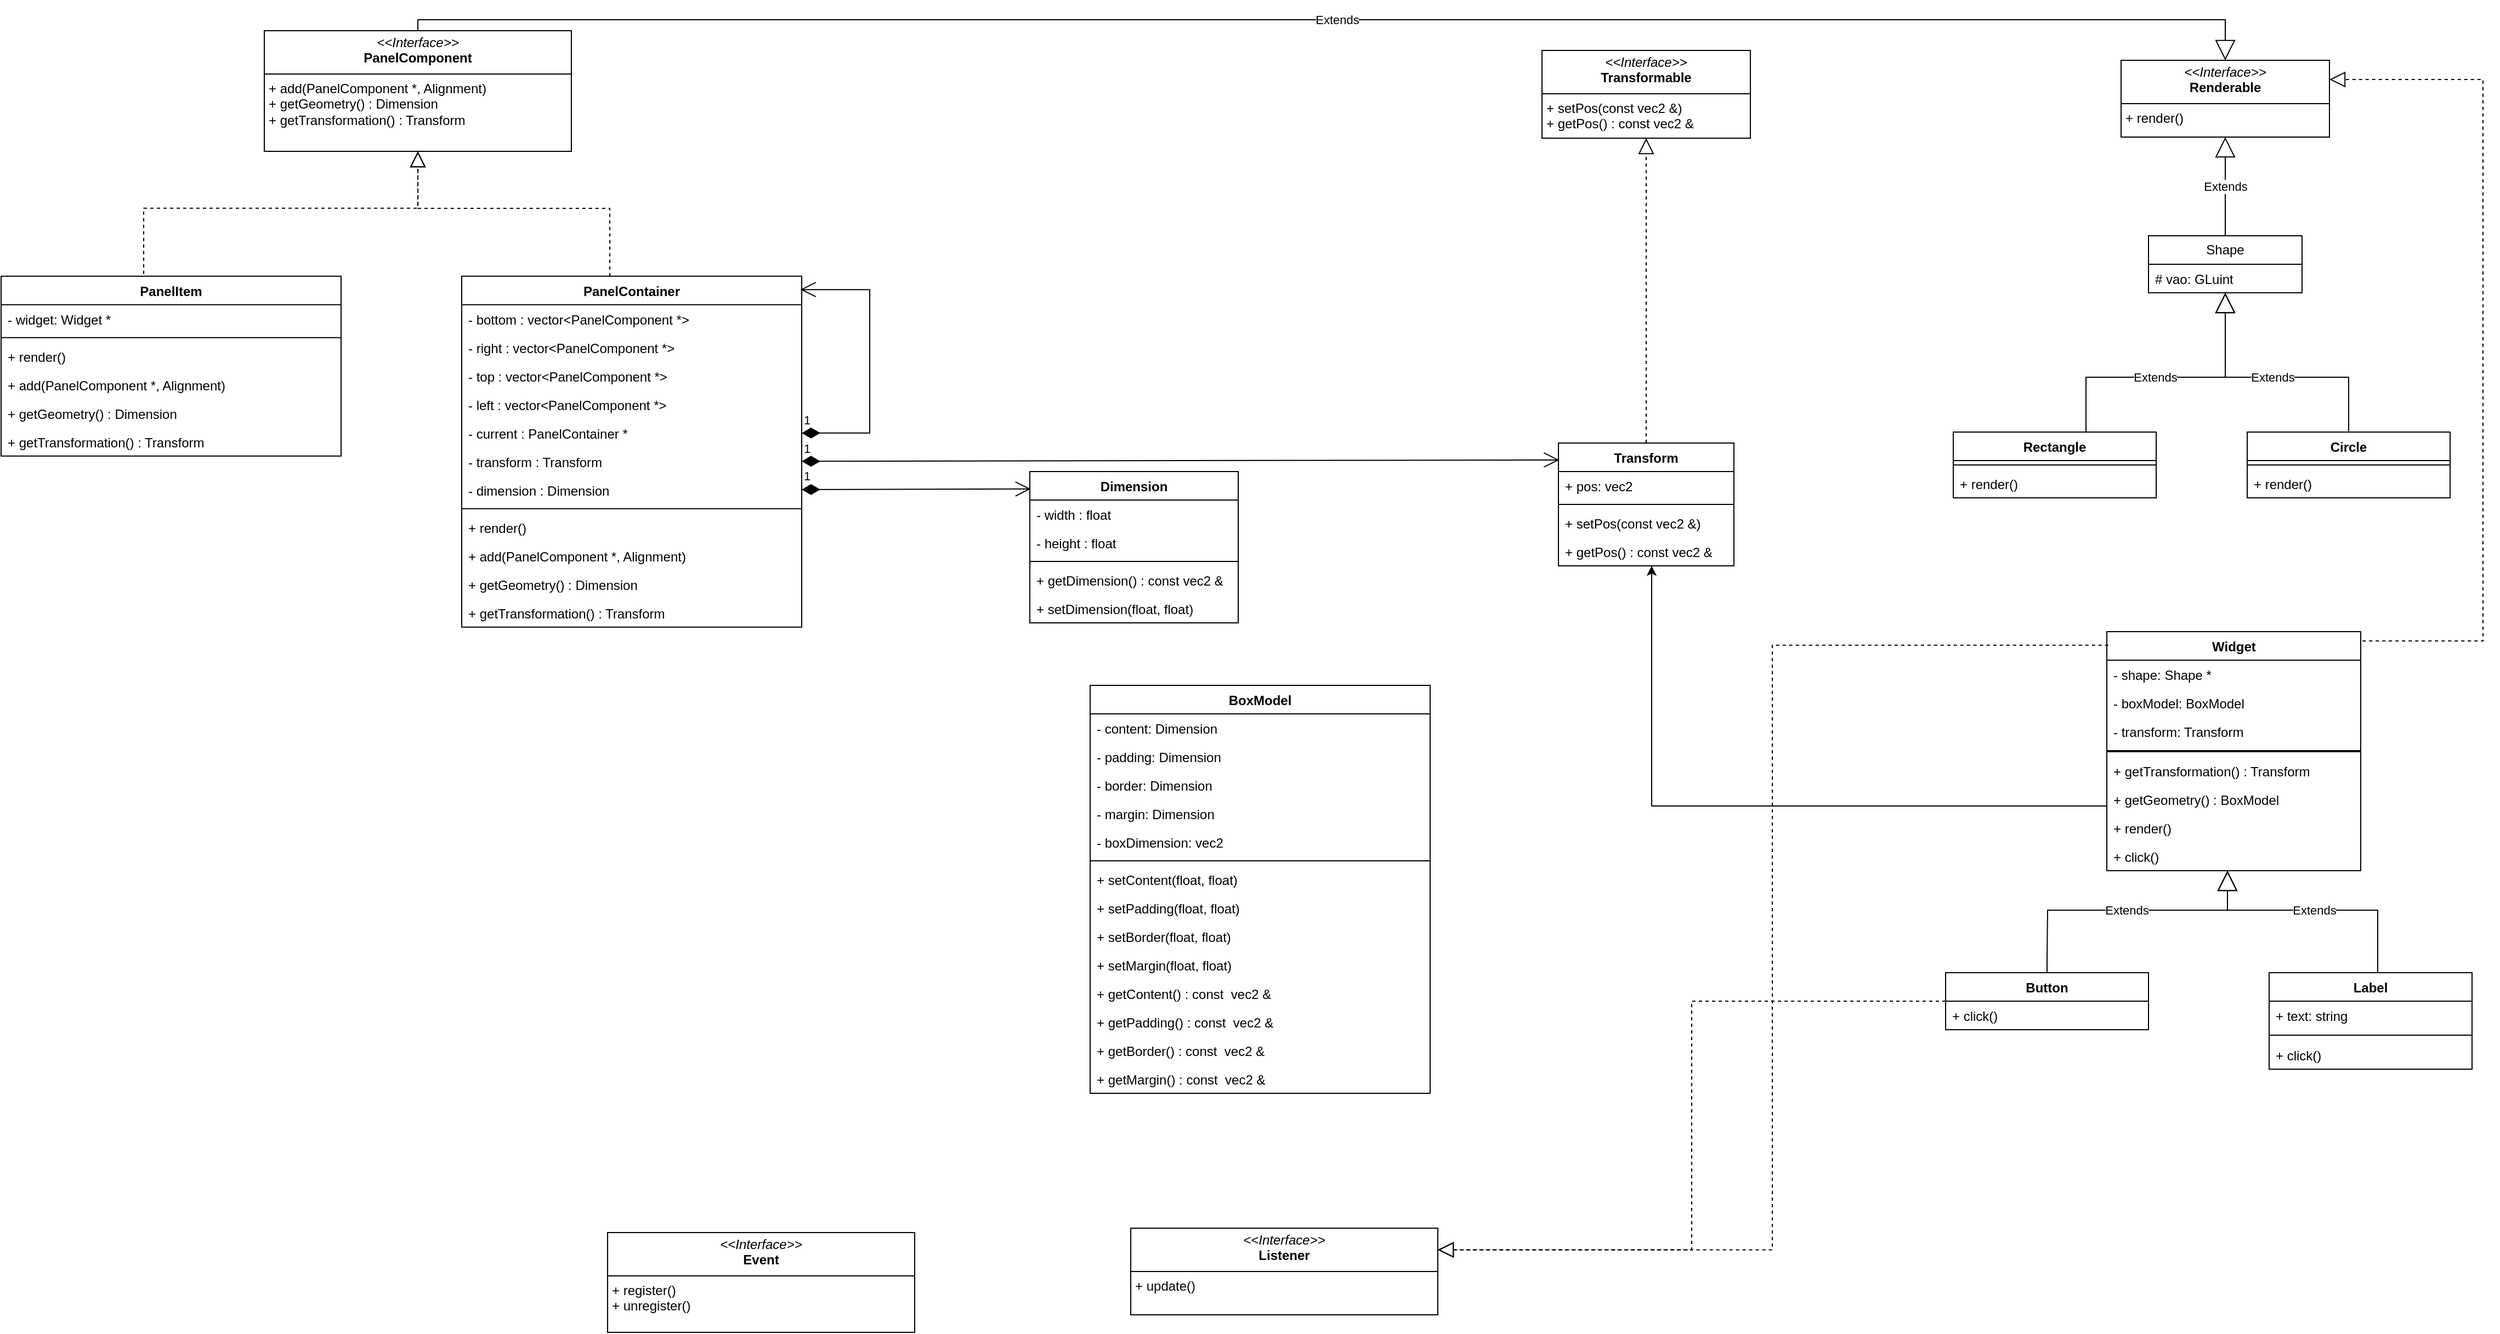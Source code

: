 <mxfile version="24.3.1" type="github">
  <diagram name="Page-1" id="e7e014a7-5840-1c2e-5031-d8a46d1fe8dd">
    <mxGraphModel dx="5170" dy="2720" grid="0" gridSize="10" guides="1" tooltips="1" connect="1" arrows="1" fold="1" page="1" pageScale="1" pageWidth="2336" pageHeight="1654" background="#ffffff" math="0" shadow="0">
      <root>
        <mxCell id="0" />
        <mxCell id="1" parent="0" />
        <mxCell id="IBuFn7-RkgrNKL1Sm6GZ-49" value="&lt;p style=&quot;margin:0px;margin-top:4px;text-align:center;&quot;&gt;&lt;i&gt;&amp;lt;&amp;lt;Interface&amp;gt;&amp;gt;&lt;/i&gt;&lt;br&gt;&lt;b&gt;Renderable&lt;/b&gt;&lt;/p&gt;&lt;hr size=&quot;1&quot; style=&quot;border-style:solid;&quot;&gt;&lt;p style=&quot;margin:0px;margin-left:4px;&quot;&gt;+ render()&lt;br&gt;&lt;/p&gt;" style="verticalAlign=top;align=left;overflow=fill;html=1;whiteSpace=wrap;" parent="1" vertex="1">
          <mxGeometry x="1965" y="369" width="190" height="70" as="geometry" />
        </mxCell>
        <mxCell id="IBuFn7-RkgrNKL1Sm6GZ-50" value="&lt;p style=&quot;margin:0px;margin-top:4px;text-align:center;&quot;&gt;&lt;i&gt;&amp;lt;&amp;lt;Interface&amp;gt;&amp;gt;&lt;/i&gt;&lt;br&gt;&lt;b&gt;Transformable&lt;/b&gt;&lt;/p&gt;&lt;hr size=&quot;1&quot; style=&quot;border-style:solid;&quot;&gt;&lt;p style=&quot;margin:0px;margin-left:4px;&quot;&gt;+ setPos(const vec2 &amp;amp;)&lt;br&gt;&lt;/p&gt;&lt;p style=&quot;margin:0px;margin-left:4px;&quot;&gt;+ getPos() : const vec2 &amp;amp;&lt;/p&gt;" style="verticalAlign=top;align=left;overflow=fill;html=1;whiteSpace=wrap;" parent="1" vertex="1">
          <mxGeometry x="1437" y="360" width="190" height="80" as="geometry" />
        </mxCell>
        <mxCell id="IBuFn7-RkgrNKL1Sm6GZ-51" value="Shape" style="swimlane;fontStyle=0;childLayout=stackLayout;horizontal=1;startSize=26;fillColor=none;horizontalStack=0;resizeParent=1;resizeParentMax=0;resizeLast=0;collapsible=1;marginBottom=0;whiteSpace=wrap;html=1;" parent="1" vertex="1">
          <mxGeometry x="1990" y="529" width="140" height="52" as="geometry">
            <mxRectangle x="1470" y="370" width="80" height="30" as="alternateBounds" />
          </mxGeometry>
        </mxCell>
        <mxCell id="IBuFn7-RkgrNKL1Sm6GZ-52" value="# vao: GLuint" style="text;strokeColor=none;fillColor=none;align=left;verticalAlign=top;spacingLeft=4;spacingRight=4;overflow=hidden;rotatable=0;points=[[0,0.5],[1,0.5]];portConstraint=eastwest;whiteSpace=wrap;html=1;" parent="IBuFn7-RkgrNKL1Sm6GZ-51" vertex="1">
          <mxGeometry y="26" width="140" height="26" as="geometry" />
        </mxCell>
        <mxCell id="IBuFn7-RkgrNKL1Sm6GZ-66" value="Extends" style="endArrow=block;endSize=16;endFill=0;html=1;rounded=0;entryX=0.5;entryY=1;entryDx=0;entryDy=0;exitX=0.5;exitY=0;exitDx=0;exitDy=0;" parent="1" source="IBuFn7-RkgrNKL1Sm6GZ-51" target="IBuFn7-RkgrNKL1Sm6GZ-49" edge="1">
          <mxGeometry width="160" relative="1" as="geometry">
            <mxPoint x="2005" y="529" as="sourcePoint" />
            <mxPoint x="2165" y="529" as="targetPoint" />
          </mxGeometry>
        </mxCell>
        <mxCell id="IBuFn7-RkgrNKL1Sm6GZ-68" value="Transform" style="swimlane;fontStyle=1;align=center;verticalAlign=top;childLayout=stackLayout;horizontal=1;startSize=26;horizontalStack=0;resizeParent=1;resizeParentMax=0;resizeLast=0;collapsible=1;marginBottom=0;whiteSpace=wrap;html=1;" parent="1" vertex="1">
          <mxGeometry x="1452" y="718.0" width="160" height="112" as="geometry" />
        </mxCell>
        <mxCell id="IBuFn7-RkgrNKL1Sm6GZ-69" value="+ pos: vec2" style="text;strokeColor=none;fillColor=none;align=left;verticalAlign=top;spacingLeft=4;spacingRight=4;overflow=hidden;rotatable=0;points=[[0,0.5],[1,0.5]];portConstraint=eastwest;whiteSpace=wrap;html=1;" parent="IBuFn7-RkgrNKL1Sm6GZ-68" vertex="1">
          <mxGeometry y="26" width="160" height="26" as="geometry" />
        </mxCell>
        <mxCell id="IBuFn7-RkgrNKL1Sm6GZ-70" value="" style="line;strokeWidth=1;fillColor=none;align=left;verticalAlign=middle;spacingTop=-1;spacingLeft=3;spacingRight=3;rotatable=0;labelPosition=right;points=[];portConstraint=eastwest;strokeColor=inherit;" parent="IBuFn7-RkgrNKL1Sm6GZ-68" vertex="1">
          <mxGeometry y="52" width="160" height="8" as="geometry" />
        </mxCell>
        <mxCell id="IBuFn7-RkgrNKL1Sm6GZ-71" value="+ setPos(const vec2 &amp;amp;)" style="text;strokeColor=none;fillColor=none;align=left;verticalAlign=top;spacingLeft=4;spacingRight=4;overflow=hidden;rotatable=0;points=[[0,0.5],[1,0.5]];portConstraint=eastwest;whiteSpace=wrap;html=1;" parent="IBuFn7-RkgrNKL1Sm6GZ-68" vertex="1">
          <mxGeometry y="60" width="160" height="26" as="geometry" />
        </mxCell>
        <mxCell id="bOO-C1rx5f85n7LiEK_B-88" value="+ getPos() : const vec2 &amp;amp;" style="text;strokeColor=none;fillColor=none;align=left;verticalAlign=top;spacingLeft=4;spacingRight=4;overflow=hidden;rotatable=0;points=[[0,0.5],[1,0.5]];portConstraint=eastwest;whiteSpace=wrap;html=1;" vertex="1" parent="IBuFn7-RkgrNKL1Sm6GZ-68">
          <mxGeometry y="86" width="160" height="26" as="geometry" />
        </mxCell>
        <mxCell id="IBuFn7-RkgrNKL1Sm6GZ-73" value="" style="endArrow=block;dashed=1;endFill=0;endSize=12;html=1;rounded=0;exitX=0.5;exitY=0;exitDx=0;exitDy=0;entryX=0.5;entryY=1;entryDx=0;entryDy=0;" parent="1" source="IBuFn7-RkgrNKL1Sm6GZ-68" target="IBuFn7-RkgrNKL1Sm6GZ-50" edge="1">
          <mxGeometry width="160" relative="1" as="geometry">
            <mxPoint x="1987" y="525.91" as="sourcePoint" />
            <mxPoint x="2147" y="525.91" as="targetPoint" />
          </mxGeometry>
        </mxCell>
        <mxCell id="JmnoGaOjgDpgPYJ_L3wb-1" value="&lt;p style=&quot;margin:0px;margin-top:4px;text-align:center;&quot;&gt;&lt;i&gt;&amp;lt;&amp;lt;Interface&amp;gt;&amp;gt;&lt;/i&gt;&lt;br&gt;&lt;b&gt;PanelComponent&lt;/b&gt;&lt;/p&gt;&lt;hr size=&quot;1&quot; style=&quot;border-style:solid;&quot;&gt;&lt;p style=&quot;margin:0px;margin-left:4px;&quot;&gt;+ add(PanelComponent *, Alignment)&lt;br&gt;+ getGeometry() : Dimension&lt;/p&gt;&lt;p style=&quot;margin:0px;margin-left:4px;&quot;&gt;+ getTransformation() : Transform&lt;/p&gt;" style="verticalAlign=top;align=left;overflow=fill;html=1;whiteSpace=wrap;" parent="1" vertex="1">
          <mxGeometry x="272" y="342.0" width="280" height="110" as="geometry" />
        </mxCell>
        <mxCell id="JmnoGaOjgDpgPYJ_L3wb-2" style="edgeStyle=orthogonalEdgeStyle;rounded=0;orthogonalLoop=1;jettySize=auto;html=1;exitX=0.5;exitY=1;exitDx=0;exitDy=0;" parent="1" source="JmnoGaOjgDpgPYJ_L3wb-1" target="JmnoGaOjgDpgPYJ_L3wb-1" edge="1">
          <mxGeometry relative="1" as="geometry" />
        </mxCell>
        <mxCell id="JmnoGaOjgDpgPYJ_L3wb-14" value="PanelItem" style="swimlane;fontStyle=1;align=center;verticalAlign=top;childLayout=stackLayout;horizontal=1;startSize=26;horizontalStack=0;resizeParent=1;resizeParentMax=0;resizeLast=0;collapsible=1;marginBottom=0;whiteSpace=wrap;html=1;" parent="1" vertex="1">
          <mxGeometry x="32" y="565.91" width="310" height="164" as="geometry" />
        </mxCell>
        <mxCell id="JmnoGaOjgDpgPYJ_L3wb-15" value="- widget: Widget *" style="text;strokeColor=none;fillColor=none;align=left;verticalAlign=top;spacingLeft=4;spacingRight=4;overflow=hidden;rotatable=0;points=[[0,0.5],[1,0.5]];portConstraint=eastwest;whiteSpace=wrap;html=1;" parent="JmnoGaOjgDpgPYJ_L3wb-14" vertex="1">
          <mxGeometry y="26" width="310" height="26" as="geometry" />
        </mxCell>
        <mxCell id="JmnoGaOjgDpgPYJ_L3wb-16" value="" style="line;strokeWidth=1;fillColor=none;align=left;verticalAlign=middle;spacingTop=-1;spacingLeft=3;spacingRight=3;rotatable=0;labelPosition=right;points=[];portConstraint=eastwest;strokeColor=inherit;" parent="JmnoGaOjgDpgPYJ_L3wb-14" vertex="1">
          <mxGeometry y="52" width="310" height="8" as="geometry" />
        </mxCell>
        <mxCell id="JmnoGaOjgDpgPYJ_L3wb-17" value="+ render()" style="text;strokeColor=none;fillColor=none;align=left;verticalAlign=top;spacingLeft=4;spacingRight=4;overflow=hidden;rotatable=0;points=[[0,0.5],[1,0.5]];portConstraint=eastwest;whiteSpace=wrap;html=1;" parent="JmnoGaOjgDpgPYJ_L3wb-14" vertex="1">
          <mxGeometry y="60" width="310" height="26" as="geometry" />
        </mxCell>
        <mxCell id="bOO-C1rx5f85n7LiEK_B-84" value="+ add(PanelComponent *, Alignment)" style="text;strokeColor=none;fillColor=none;align=left;verticalAlign=top;spacingLeft=4;spacingRight=4;overflow=hidden;rotatable=0;points=[[0,0.5],[1,0.5]];portConstraint=eastwest;whiteSpace=wrap;html=1;" vertex="1" parent="JmnoGaOjgDpgPYJ_L3wb-14">
          <mxGeometry y="86" width="310" height="26" as="geometry" />
        </mxCell>
        <mxCell id="bOO-C1rx5f85n7LiEK_B-81" value="+ getGeometry() : Dimension" style="text;strokeColor=none;fillColor=none;align=left;verticalAlign=top;spacingLeft=4;spacingRight=4;overflow=hidden;rotatable=0;points=[[0,0.5],[1,0.5]];portConstraint=eastwest;whiteSpace=wrap;html=1;" vertex="1" parent="JmnoGaOjgDpgPYJ_L3wb-14">
          <mxGeometry y="112" width="310" height="26" as="geometry" />
        </mxCell>
        <mxCell id="bOO-C1rx5f85n7LiEK_B-82" value="+ getTransformation() : Transform" style="text;strokeColor=none;fillColor=none;align=left;verticalAlign=top;spacingLeft=4;spacingRight=4;overflow=hidden;rotatable=0;points=[[0,0.5],[1,0.5]];portConstraint=eastwest;whiteSpace=wrap;html=1;" vertex="1" parent="JmnoGaOjgDpgPYJ_L3wb-14">
          <mxGeometry y="138" width="310" height="26" as="geometry" />
        </mxCell>
        <mxCell id="JmnoGaOjgDpgPYJ_L3wb-27" value="Extends" style="endArrow=block;endSize=16;endFill=0;html=1;rounded=0;exitX=0.5;exitY=0;exitDx=0;exitDy=0;entryX=0.5;entryY=0;entryDx=0;entryDy=0;edgeStyle=orthogonalEdgeStyle;" parent="1" source="JmnoGaOjgDpgPYJ_L3wb-1" target="IBuFn7-RkgrNKL1Sm6GZ-49" edge="1">
          <mxGeometry width="160" relative="1" as="geometry">
            <mxPoint x="1656" y="335.91" as="sourcePoint" />
            <mxPoint x="2246" y="365.91" as="targetPoint" />
          </mxGeometry>
        </mxCell>
        <mxCell id="JmnoGaOjgDpgPYJ_L3wb-38" value="" style="endArrow=block;dashed=1;endFill=0;endSize=12;html=1;rounded=0;strokeColor=default;align=center;verticalAlign=middle;fontFamily=Helvetica;fontSize=11;fontColor=default;labelBackgroundColor=default;edgeStyle=orthogonalEdgeStyle;" parent="1" target="JmnoGaOjgDpgPYJ_L3wb-1" edge="1">
          <mxGeometry width="160" relative="1" as="geometry">
            <mxPoint x="162" y="563.91" as="sourcePoint" />
            <mxPoint x="642" y="593.91" as="targetPoint" />
            <Array as="points">
              <mxPoint x="162" y="503.91" />
              <mxPoint x="412" y="503.91" />
            </Array>
          </mxGeometry>
        </mxCell>
        <mxCell id="JmnoGaOjgDpgPYJ_L3wb-39" value="PanelContainer" style="swimlane;fontStyle=1;align=center;verticalAlign=top;childLayout=stackLayout;horizontal=1;startSize=26;horizontalStack=0;resizeParent=1;resizeParentMax=0;resizeLast=0;collapsible=1;marginBottom=0;whiteSpace=wrap;html=1;" parent="1" vertex="1">
          <mxGeometry x="452" y="565.91" width="310" height="320" as="geometry" />
        </mxCell>
        <mxCell id="JmnoGaOjgDpgPYJ_L3wb-40" value="- bottom : vector&amp;lt;PanelComponent *&amp;gt;" style="text;strokeColor=none;fillColor=none;align=left;verticalAlign=top;spacingLeft=4;spacingRight=4;overflow=hidden;rotatable=0;points=[[0,0.5],[1,0.5]];portConstraint=eastwest;whiteSpace=wrap;html=1;" parent="JmnoGaOjgDpgPYJ_L3wb-39" vertex="1">
          <mxGeometry y="26" width="310" height="26" as="geometry" />
        </mxCell>
        <mxCell id="JmnoGaOjgDpgPYJ_L3wb-53" value="- right : vector&amp;lt;PanelComponent *&amp;gt;" style="text;strokeColor=none;fillColor=none;align=left;verticalAlign=top;spacingLeft=4;spacingRight=4;overflow=hidden;rotatable=0;points=[[0,0.5],[1,0.5]];portConstraint=eastwest;whiteSpace=wrap;html=1;" parent="JmnoGaOjgDpgPYJ_L3wb-39" vertex="1">
          <mxGeometry y="52" width="310" height="26" as="geometry" />
        </mxCell>
        <mxCell id="JmnoGaOjgDpgPYJ_L3wb-54" value="- top : vector&amp;lt;PanelComponent *&amp;gt;" style="text;strokeColor=none;fillColor=none;align=left;verticalAlign=top;spacingLeft=4;spacingRight=4;overflow=hidden;rotatable=0;points=[[0,0.5],[1,0.5]];portConstraint=eastwest;whiteSpace=wrap;html=1;" parent="JmnoGaOjgDpgPYJ_L3wb-39" vertex="1">
          <mxGeometry y="78" width="310" height="26" as="geometry" />
        </mxCell>
        <mxCell id="JmnoGaOjgDpgPYJ_L3wb-55" value="- left : vector&amp;lt;PanelComponent *&amp;gt;" style="text;strokeColor=none;fillColor=none;align=left;verticalAlign=top;spacingLeft=4;spacingRight=4;overflow=hidden;rotatable=0;points=[[0,0.5],[1,0.5]];portConstraint=eastwest;whiteSpace=wrap;html=1;" parent="JmnoGaOjgDpgPYJ_L3wb-39" vertex="1">
          <mxGeometry y="104" width="310" height="26" as="geometry" />
        </mxCell>
        <mxCell id="JmnoGaOjgDpgPYJ_L3wb-72" value="- current : PanelContainer *" style="text;strokeColor=none;fillColor=none;align=left;verticalAlign=top;spacingLeft=4;spacingRight=4;overflow=hidden;rotatable=0;points=[[0,0.5],[1,0.5]];portConstraint=eastwest;whiteSpace=wrap;html=1;" parent="JmnoGaOjgDpgPYJ_L3wb-39" vertex="1">
          <mxGeometry y="130" width="310" height="26" as="geometry" />
        </mxCell>
        <mxCell id="JmnoGaOjgDpgPYJ_L3wb-74" value="- transform : Transform" style="text;strokeColor=none;fillColor=none;align=left;verticalAlign=top;spacingLeft=4;spacingRight=4;overflow=hidden;rotatable=0;points=[[0,0.5],[1,0.5]];portConstraint=eastwest;whiteSpace=wrap;html=1;" parent="JmnoGaOjgDpgPYJ_L3wb-39" vertex="1">
          <mxGeometry y="156" width="310" height="26" as="geometry" />
        </mxCell>
        <mxCell id="JmnoGaOjgDpgPYJ_L3wb-73" value="- dimension : Dimension&amp;nbsp;" style="text;strokeColor=none;fillColor=none;align=left;verticalAlign=top;spacingLeft=4;spacingRight=4;overflow=hidden;rotatable=0;points=[[0,0.5],[1,0.5]];portConstraint=eastwest;whiteSpace=wrap;html=1;" parent="JmnoGaOjgDpgPYJ_L3wb-39" vertex="1">
          <mxGeometry y="182" width="310" height="26" as="geometry" />
        </mxCell>
        <mxCell id="JmnoGaOjgDpgPYJ_L3wb-41" value="" style="line;strokeWidth=1;fillColor=none;align=left;verticalAlign=middle;spacingTop=-1;spacingLeft=3;spacingRight=3;rotatable=0;labelPosition=right;points=[];portConstraint=eastwest;strokeColor=inherit;" parent="JmnoGaOjgDpgPYJ_L3wb-39" vertex="1">
          <mxGeometry y="208" width="310" height="8" as="geometry" />
        </mxCell>
        <mxCell id="JmnoGaOjgDpgPYJ_L3wb-42" value="+ render()" style="text;strokeColor=none;fillColor=none;align=left;verticalAlign=top;spacingLeft=4;spacingRight=4;overflow=hidden;rotatable=0;points=[[0,0.5],[1,0.5]];portConstraint=eastwest;whiteSpace=wrap;html=1;" parent="JmnoGaOjgDpgPYJ_L3wb-39" vertex="1">
          <mxGeometry y="216" width="310" height="26" as="geometry" />
        </mxCell>
        <mxCell id="JmnoGaOjgDpgPYJ_L3wb-43" value="+ add(PanelComponent *, Alignment)" style="text;strokeColor=none;fillColor=none;align=left;verticalAlign=top;spacingLeft=4;spacingRight=4;overflow=hidden;rotatable=0;points=[[0,0.5],[1,0.5]];portConstraint=eastwest;whiteSpace=wrap;html=1;" parent="JmnoGaOjgDpgPYJ_L3wb-39" vertex="1">
          <mxGeometry y="242" width="310" height="26" as="geometry" />
        </mxCell>
        <mxCell id="bOO-C1rx5f85n7LiEK_B-83" value="+ getGeometry() : Dimension" style="text;strokeColor=none;fillColor=none;align=left;verticalAlign=top;spacingLeft=4;spacingRight=4;overflow=hidden;rotatable=0;points=[[0,0.5],[1,0.5]];portConstraint=eastwest;whiteSpace=wrap;html=1;" vertex="1" parent="JmnoGaOjgDpgPYJ_L3wb-39">
          <mxGeometry y="268" width="310" height="26" as="geometry" />
        </mxCell>
        <mxCell id="bOO-C1rx5f85n7LiEK_B-85" value="+ getTransformation() : Transform" style="text;strokeColor=none;fillColor=none;align=left;verticalAlign=top;spacingLeft=4;spacingRight=4;overflow=hidden;rotatable=0;points=[[0,0.5],[1,0.5]];portConstraint=eastwest;whiteSpace=wrap;html=1;" vertex="1" parent="JmnoGaOjgDpgPYJ_L3wb-39">
          <mxGeometry y="294" width="310" height="26" as="geometry" />
        </mxCell>
        <mxCell id="bOO-C1rx5f85n7LiEK_B-130" value="1" style="endArrow=open;html=1;endSize=12;startArrow=diamondThin;startSize=14;startFill=1;edgeStyle=orthogonalEdgeStyle;align=left;verticalAlign=bottom;rounded=0;exitX=1;exitY=0.5;exitDx=0;exitDy=0;entryX=0.996;entryY=0.038;entryDx=0;entryDy=0;entryPerimeter=0;" edge="1" parent="JmnoGaOjgDpgPYJ_L3wb-39" source="JmnoGaOjgDpgPYJ_L3wb-72" target="JmnoGaOjgDpgPYJ_L3wb-39">
          <mxGeometry x="-1" y="3" relative="1" as="geometry">
            <mxPoint x="332" y="136.09" as="sourcePoint" />
            <mxPoint x="366" y="3.09" as="targetPoint" />
            <Array as="points">
              <mxPoint x="372" y="143" />
              <mxPoint x="372" y="12" />
            </Array>
          </mxGeometry>
        </mxCell>
        <mxCell id="JmnoGaOjgDpgPYJ_L3wb-51" value="" style="endArrow=block;dashed=1;endFill=0;endSize=12;html=1;rounded=0;strokeColor=default;align=center;verticalAlign=middle;fontFamily=Helvetica;fontSize=11;fontColor=default;labelBackgroundColor=default;edgeStyle=orthogonalEdgeStyle;" parent="1" source="JmnoGaOjgDpgPYJ_L3wb-39" target="JmnoGaOjgDpgPYJ_L3wb-1" edge="1">
          <mxGeometry width="160" relative="1" as="geometry">
            <mxPoint x="612" y="563.91" as="sourcePoint" />
            <mxPoint x="412" y="443.91" as="targetPoint" />
            <Array as="points">
              <mxPoint x="587" y="504" />
              <mxPoint x="412" y="504" />
            </Array>
          </mxGeometry>
        </mxCell>
        <mxCell id="JmnoGaOjgDpgPYJ_L3wb-86" value="Dimension" style="swimlane;fontStyle=1;align=center;verticalAlign=top;childLayout=stackLayout;horizontal=1;startSize=26;horizontalStack=0;resizeParent=1;resizeParentMax=0;resizeLast=0;collapsible=1;marginBottom=0;whiteSpace=wrap;html=1;" parent="1" vertex="1">
          <mxGeometry x="970" y="744" width="190" height="138" as="geometry" />
        </mxCell>
        <mxCell id="JmnoGaOjgDpgPYJ_L3wb-87" value="- width : float" style="text;strokeColor=none;fillColor=none;align=left;verticalAlign=top;spacingLeft=4;spacingRight=4;overflow=hidden;rotatable=0;points=[[0,0.5],[1,0.5]];portConstraint=eastwest;whiteSpace=wrap;html=1;" parent="JmnoGaOjgDpgPYJ_L3wb-86" vertex="1">
          <mxGeometry y="26" width="190" height="26" as="geometry" />
        </mxCell>
        <mxCell id="JmnoGaOjgDpgPYJ_L3wb-102" value="- height : float" style="text;strokeColor=none;fillColor=none;align=left;verticalAlign=top;spacingLeft=4;spacingRight=4;overflow=hidden;rotatable=0;points=[[0,0.5],[1,0.5]];portConstraint=eastwest;whiteSpace=wrap;html=1;" parent="JmnoGaOjgDpgPYJ_L3wb-86" vertex="1">
          <mxGeometry y="52" width="190" height="26" as="geometry" />
        </mxCell>
        <mxCell id="JmnoGaOjgDpgPYJ_L3wb-94" value="" style="line;strokeWidth=1;fillColor=none;align=left;verticalAlign=middle;spacingTop=-1;spacingLeft=3;spacingRight=3;rotatable=0;labelPosition=right;points=[];portConstraint=eastwest;strokeColor=inherit;" parent="JmnoGaOjgDpgPYJ_L3wb-86" vertex="1">
          <mxGeometry y="78" width="190" height="8" as="geometry" />
        </mxCell>
        <mxCell id="JmnoGaOjgDpgPYJ_L3wb-96" value="+ getDimension() : const vec2 &amp;amp;" style="text;strokeColor=none;fillColor=none;align=left;verticalAlign=top;spacingLeft=4;spacingRight=4;overflow=hidden;rotatable=0;points=[[0,0.5],[1,0.5]];portConstraint=eastwest;whiteSpace=wrap;html=1;" parent="JmnoGaOjgDpgPYJ_L3wb-86" vertex="1">
          <mxGeometry y="86" width="190" height="26" as="geometry" />
        </mxCell>
        <mxCell id="JmnoGaOjgDpgPYJ_L3wb-97" value="+ setDimension(float, float)" style="text;strokeColor=none;fillColor=none;align=left;verticalAlign=top;spacingLeft=4;spacingRight=4;overflow=hidden;rotatable=0;points=[[0,0.5],[1,0.5]];portConstraint=eastwest;whiteSpace=wrap;html=1;" parent="JmnoGaOjgDpgPYJ_L3wb-86" vertex="1">
          <mxGeometry y="112" width="190" height="26" as="geometry" />
        </mxCell>
        <mxCell id="JmnoGaOjgDpgPYJ_L3wb-110" value="Rectangle" style="swimlane;fontStyle=1;align=center;verticalAlign=top;childLayout=stackLayout;horizontal=1;startSize=26;horizontalStack=0;resizeParent=1;resizeParentMax=0;resizeLast=0;collapsible=1;marginBottom=0;whiteSpace=wrap;html=1;" parent="1" vertex="1">
          <mxGeometry x="1812" y="708" width="185" height="60" as="geometry" />
        </mxCell>
        <mxCell id="JmnoGaOjgDpgPYJ_L3wb-114" value="" style="line;strokeWidth=1;fillColor=none;align=left;verticalAlign=middle;spacingTop=-1;spacingLeft=3;spacingRight=3;rotatable=0;labelPosition=right;points=[];portConstraint=eastwest;strokeColor=inherit;" parent="JmnoGaOjgDpgPYJ_L3wb-110" vertex="1">
          <mxGeometry y="26" width="185" height="8" as="geometry" />
        </mxCell>
        <mxCell id="JmnoGaOjgDpgPYJ_L3wb-115" value="+ render()" style="text;strokeColor=none;fillColor=none;align=left;verticalAlign=top;spacingLeft=4;spacingRight=4;overflow=hidden;rotatable=0;points=[[0,0.5],[1,0.5]];portConstraint=eastwest;whiteSpace=wrap;html=1;" parent="JmnoGaOjgDpgPYJ_L3wb-110" vertex="1">
          <mxGeometry y="34" width="185" height="26" as="geometry" />
        </mxCell>
        <mxCell id="JmnoGaOjgDpgPYJ_L3wb-118" value="Extends" style="endArrow=block;endSize=16;endFill=0;html=1;rounded=0;strokeColor=default;align=center;verticalAlign=middle;fontFamily=Helvetica;fontSize=11;fontColor=default;labelBackgroundColor=default;edgeStyle=orthogonalEdgeStyle;exitX=0.5;exitY=0;exitDx=0;exitDy=0;" parent="1" source="JmnoGaOjgDpgPYJ_L3wb-110" target="IBuFn7-RkgrNKL1Sm6GZ-52" edge="1">
          <mxGeometry width="160" relative="1" as="geometry">
            <mxPoint x="1906" y="676" as="sourcePoint" />
            <mxPoint x="2060" y="607" as="targetPoint" />
            <Array as="points">
              <mxPoint x="1933" y="708" />
              <mxPoint x="1933" y="658" />
              <mxPoint x="2060" y="658" />
            </Array>
          </mxGeometry>
        </mxCell>
        <mxCell id="JmnoGaOjgDpgPYJ_L3wb-119" value="Circle" style="swimlane;fontStyle=1;align=center;verticalAlign=top;childLayout=stackLayout;horizontal=1;startSize=26;horizontalStack=0;resizeParent=1;resizeParentMax=0;resizeLast=0;collapsible=1;marginBottom=0;whiteSpace=wrap;html=1;" parent="1" vertex="1">
          <mxGeometry x="2080" y="708" width="185" height="60" as="geometry" />
        </mxCell>
        <mxCell id="JmnoGaOjgDpgPYJ_L3wb-120" value="" style="line;strokeWidth=1;fillColor=none;align=left;verticalAlign=middle;spacingTop=-1;spacingLeft=3;spacingRight=3;rotatable=0;labelPosition=right;points=[];portConstraint=eastwest;strokeColor=inherit;" parent="JmnoGaOjgDpgPYJ_L3wb-119" vertex="1">
          <mxGeometry y="26" width="185" height="8" as="geometry" />
        </mxCell>
        <mxCell id="JmnoGaOjgDpgPYJ_L3wb-121" value="+ render()" style="text;strokeColor=none;fillColor=none;align=left;verticalAlign=top;spacingLeft=4;spacingRight=4;overflow=hidden;rotatable=0;points=[[0,0.5],[1,0.5]];portConstraint=eastwest;whiteSpace=wrap;html=1;" parent="JmnoGaOjgDpgPYJ_L3wb-119" vertex="1">
          <mxGeometry y="34" width="185" height="26" as="geometry" />
        </mxCell>
        <mxCell id="JmnoGaOjgDpgPYJ_L3wb-122" value="Extends" style="endArrow=block;endSize=16;endFill=0;html=1;rounded=0;strokeColor=default;align=center;verticalAlign=middle;fontFamily=Helvetica;fontSize=11;fontColor=default;labelBackgroundColor=default;edgeStyle=orthogonalEdgeStyle;exitX=0.5;exitY=0;exitDx=0;exitDy=0;" parent="1" source="JmnoGaOjgDpgPYJ_L3wb-119" target="IBuFn7-RkgrNKL1Sm6GZ-52" edge="1">
          <mxGeometry width="160" relative="1" as="geometry">
            <mxPoint x="2024" y="724" as="sourcePoint" />
            <mxPoint x="2060" y="607" as="targetPoint" />
            <Array as="points">
              <mxPoint x="2172" y="708" />
              <mxPoint x="2172" y="658" />
              <mxPoint x="2060" y="658" />
            </Array>
          </mxGeometry>
        </mxCell>
        <mxCell id="JmnoGaOjgDpgPYJ_L3wb-138" value="BoxModel" style="swimlane;fontStyle=1;align=center;verticalAlign=top;childLayout=stackLayout;horizontal=1;startSize=26;horizontalStack=0;resizeParent=1;resizeParentMax=0;resizeLast=0;collapsible=1;marginBottom=0;whiteSpace=wrap;html=1;" parent="1" vertex="1">
          <mxGeometry x="1025" y="939" width="310" height="372" as="geometry">
            <mxRectangle x="1140" y="1033" width="88" height="26" as="alternateBounds" />
          </mxGeometry>
        </mxCell>
        <mxCell id="JmnoGaOjgDpgPYJ_L3wb-139" value="- content: Dimension" style="text;strokeColor=none;fillColor=none;align=left;verticalAlign=top;spacingLeft=4;spacingRight=4;overflow=hidden;rotatable=0;points=[[0,0.5],[1,0.5]];portConstraint=eastwest;whiteSpace=wrap;html=1;" parent="JmnoGaOjgDpgPYJ_L3wb-138" vertex="1">
          <mxGeometry y="26" width="310" height="26" as="geometry" />
        </mxCell>
        <mxCell id="JmnoGaOjgDpgPYJ_L3wb-154" value="- padding: Dimension" style="text;strokeColor=none;fillColor=none;align=left;verticalAlign=top;spacingLeft=4;spacingRight=4;overflow=hidden;rotatable=0;points=[[0,0.5],[1,0.5]];portConstraint=eastwest;whiteSpace=wrap;html=1;" parent="JmnoGaOjgDpgPYJ_L3wb-138" vertex="1">
          <mxGeometry y="52" width="310" height="26" as="geometry" />
        </mxCell>
        <mxCell id="JmnoGaOjgDpgPYJ_L3wb-155" value="- border: Dimension" style="text;strokeColor=none;fillColor=none;align=left;verticalAlign=top;spacingLeft=4;spacingRight=4;overflow=hidden;rotatable=0;points=[[0,0.5],[1,0.5]];portConstraint=eastwest;whiteSpace=wrap;html=1;" parent="JmnoGaOjgDpgPYJ_L3wb-138" vertex="1">
          <mxGeometry y="78" width="310" height="26" as="geometry" />
        </mxCell>
        <mxCell id="JmnoGaOjgDpgPYJ_L3wb-156" value="- margin: Dimension" style="text;strokeColor=none;fillColor=none;align=left;verticalAlign=top;spacingLeft=4;spacingRight=4;overflow=hidden;rotatable=0;points=[[0,0.5],[1,0.5]];portConstraint=eastwest;whiteSpace=wrap;html=1;" parent="JmnoGaOjgDpgPYJ_L3wb-138" vertex="1">
          <mxGeometry y="104" width="310" height="26" as="geometry" />
        </mxCell>
        <mxCell id="JmnoGaOjgDpgPYJ_L3wb-157" value="- boxDimension: vec2" style="text;strokeColor=none;fillColor=none;align=left;verticalAlign=top;spacingLeft=4;spacingRight=4;overflow=hidden;rotatable=0;points=[[0,0.5],[1,0.5]];portConstraint=eastwest;whiteSpace=wrap;html=1;" parent="JmnoGaOjgDpgPYJ_L3wb-138" vertex="1">
          <mxGeometry y="130" width="310" height="26" as="geometry" />
        </mxCell>
        <mxCell id="JmnoGaOjgDpgPYJ_L3wb-146" value="" style="line;strokeWidth=1;fillColor=none;align=left;verticalAlign=middle;spacingTop=-1;spacingLeft=3;spacingRight=3;rotatable=0;labelPosition=right;points=[];portConstraint=eastwest;strokeColor=inherit;" parent="JmnoGaOjgDpgPYJ_L3wb-138" vertex="1">
          <mxGeometry y="156" width="310" height="8" as="geometry" />
        </mxCell>
        <mxCell id="bOO-C1rx5f85n7LiEK_B-99" value="+ setContent(float, float)" style="text;strokeColor=none;fillColor=none;align=left;verticalAlign=top;spacingLeft=4;spacingRight=4;overflow=hidden;rotatable=0;points=[[0,0.5],[1,0.5]];portConstraint=eastwest;whiteSpace=wrap;html=1;" vertex="1" parent="JmnoGaOjgDpgPYJ_L3wb-138">
          <mxGeometry y="164" width="310" height="26" as="geometry" />
        </mxCell>
        <mxCell id="bOO-C1rx5f85n7LiEK_B-106" value="+ setPadding&lt;span style=&quot;color: rgba(0, 0, 0, 0); font-family: monospace; font-size: 0px; text-wrap: nowrap;&quot;&gt;%3CmxGraphModel%3E%3Croot%3E%3CmxCell%20id%3D%220%22%2F%3E%3CmxCell%20id%3D%221%22%20parent%3D%220%22%2F%3E%3CmxCell%20id%3D%222%22%20value%3D%22%2B%20setContent(float%2C%20float)%22%20style%3D%22text%3BstrokeColor%3Dnone%3BfillColor%3Dnone%3Balign%3Dleft%3BverticalAlign%3Dtop%3BspacingLeft%3D4%3BspacingRight%3D4%3Boverflow%3Dhidden%3Brotatable%3D0%3Bpoints%3D%5B%5B0%2C0.5%5D%2C%5B1%2C0.5%5D%5D%3BportConstraint%3Deastwest%3BwhiteSpace%3Dwrap%3Bhtml%3D1%3B%22%20vertex%3D%221%22%20parent%3D%221%22%3E%3CmxGeometry%20x%3D%221025%22%20y%3D%221103%22%20width%3D%22310%22%20height%3D%2226%22%20as%3D%22geometry%22%2F%3E%3C%2FmxCell%3E%3C%2Froot%3E%3C%2FmxGraphModel%3E&lt;/span&gt;(float, float)" style="text;strokeColor=none;fillColor=none;align=left;verticalAlign=top;spacingLeft=4;spacingRight=4;overflow=hidden;rotatable=0;points=[[0,0.5],[1,0.5]];portConstraint=eastwest;whiteSpace=wrap;html=1;" vertex="1" parent="JmnoGaOjgDpgPYJ_L3wb-138">
          <mxGeometry y="190" width="310" height="26" as="geometry" />
        </mxCell>
        <mxCell id="bOO-C1rx5f85n7LiEK_B-104" value="+ setBorder&lt;span style=&quot;color: rgba(0, 0, 0, 0); font-family: monospace; font-size: 0px; text-wrap: nowrap;&quot;&gt;%3CmxGraphModel%3E%3Croot%3E%3CmxCell%20id%3D%220%22%2F%3E%3CmxCell%20id%3D%221%22%20parent%3D%220%22%2F%3E%3CmxCell%20id%3D%222%22%20value%3D%22%2B%20setContent(float%2C%20float)%22%20style%3D%22text%3BstrokeColor%3Dnone%3BfillColor%3Dnone%3Balign%3Dleft%3BverticalAlign%3Dtop%3BspacingLeft%3D4%3BspacingRight%3D4%3Boverflow%3Dhidden%3Brotatable%3D0%3Bpoints%3D%5B%5B0%2C0.5%5D%2C%5B1%2C0.5%5D%5D%3BportConstraint%3Deastwest%3BwhiteSpace%3Dwrap%3Bhtml%3D1%3B%22%20vertex%3D%221%22%20parent%3D%221%22%3E%3CmxGeometry%20x%3D%221025%22%20y%3D%221103%22%20width%3D%22310%22%20height%3D%2226%22%20as%3D%22geometry%22%2F%3E%3C%2FmxCell%3E%3C%2Froot%3E%3C%2FmxGraphModel%3E&lt;/span&gt;(float, float)" style="text;strokeColor=none;fillColor=none;align=left;verticalAlign=top;spacingLeft=4;spacingRight=4;overflow=hidden;rotatable=0;points=[[0,0.5],[1,0.5]];portConstraint=eastwest;whiteSpace=wrap;html=1;" vertex="1" parent="JmnoGaOjgDpgPYJ_L3wb-138">
          <mxGeometry y="216" width="310" height="26" as="geometry" />
        </mxCell>
        <mxCell id="bOO-C1rx5f85n7LiEK_B-105" value="+ setMargin&lt;span style=&quot;color: rgba(0, 0, 0, 0); font-family: monospace; font-size: 0px; text-wrap: nowrap;&quot;&gt;%3CmxGraphModel%3E%3Croot%3E%3CmxCell%20id%3D%220%22%2F%3E%3CmxCell%20id%3D%221%22%20parent%3D%220%22%2F%3E%3CmxCell%20id%3D%222%22%20value%3D%22%2B%20setContent(float%2C%20float)%22%20style%3D%22text%3BstrokeColor%3Dnone%3BfillColor%3Dnone%3Balign%3Dleft%3BverticalAlign%3Dtop%3BspacingLeft%3D4%3BspacingRight%3D4%3Boverflow%3Dhidden%3Brotatable%3D0%3Bpoints%3D%5B%5B0%2C0.5%5D%2C%5B1%2C0.5%5D%5D%3BportConstraint%3Deastwest%3BwhiteSpace%3Dwrap%3Bhtml%3D1%3B%22%20vertex%3D%221%22%20parent%3D%221%22%3E%3CmxGeometry%20x%3D%221025%22%20y%3D%221103%22%20width%3D%22310%22%20height%3D%2226%22%20as%3D%22geometry%22%2F%3E%3C%2FmxCell%3E%3C%2Froot%3E%3C%2FmxGraphModel%3E&lt;/span&gt;(float, float)" style="text;strokeColor=none;fillColor=none;align=left;verticalAlign=top;spacingLeft=4;spacingRight=4;overflow=hidden;rotatable=0;points=[[0,0.5],[1,0.5]];portConstraint=eastwest;whiteSpace=wrap;html=1;" vertex="1" parent="JmnoGaOjgDpgPYJ_L3wb-138">
          <mxGeometry y="242" width="310" height="26" as="geometry" />
        </mxCell>
        <mxCell id="bOO-C1rx5f85n7LiEK_B-107" value="+ getContent&lt;span style=&quot;color: rgba(0, 0, 0, 0); font-family: monospace; font-size: 0px; text-wrap: nowrap;&quot;&gt;%3CmxGraphModel%3E%3Croot%3E%3CmxCell%20id%3D%220%22%2F%3E%3CmxCell%20id%3D%221%22%20parent%3D%220%22%2F%3E%3CmxCell%20id%3D%222%22%20value%3D%22%2B%20setContent(float%2C%20float)%22%20style%3D%22text%3BstrokeColor%3Dnone%3BfillColor%3Dnone%3Balign%3Dleft%3BverticalAlign%3Dtop%3BspacingLeft%3D4%3BspacingRight%3D4%3Boverflow%3Dhidden%3Brotatable%3D0%3Bpoints%3D%5B%5B0%2C0.5%5D%2C%5B1%2C0.5%5D%5D%3BportConstraint%3Deastwest%3BwhiteSpace%3Dwrap%3Bhtml%3D1%3B%22%20vertex%3D%221%22%20parent%3D%221%22%3E%3CmxGeometry%20x%3D%221025%22%20y%3D%221103%22%20width%3D%22310%22%20height%3D%2226%22%20as%3D%22geometry%22%2F%3E%3C%2FmxCell%3E%3C%2Froot%3E%3C%2FmxGraphModel%3E&lt;/span&gt;() : const&amp;nbsp; vec2 &amp;amp;&lt;span style=&quot;color: rgba(0, 0, 0, 0); font-family: monospace; font-size: 0px; text-wrap: nowrap;&quot;&gt;%3CmxGraphModel%3E%3Croot%3E%3CmxCell%20id%3D%220%22%2F%3E%3CmxCell%20id%3D%221%22%20parent%3D%220%22%2F%3E%3CmxCell%20id%3D%222%22%20value%3D%22%2B%20setMargin%26lt%3Bspan%20style%3D%26quot%3Bcolor%3A%20rgba(0%2C%200%2C%200%2C%200)%3B%20font-family%3A%20monospace%3B%20font-size%3A%200px%3B%20text-wrap%3A%20nowrap%3B%26quot%3B%26gt%3B%253CmxGraphModel%253E%253Croot%253E%253CmxCell%2520id%253D%25220%2522%252F%253E%253CmxCell%2520id%253D%25221%2522%2520parent%253D%25220%2522%252F%253E%253CmxCell%2520id%253D%25222%2522%2520value%253D%2522%252B%2520setContent(float%252C%2520float)%2522%2520style%253D%2522text%253BstrokeColor%253Dnone%253BfillColor%253Dnone%253Balign%253Dleft%253BverticalAlign%253Dtop%253BspacingLeft%253D4%253BspacingRight%253D4%253Boverflow%253Dhidden%253Brotatable%253D0%253Bpoints%253D%255B%255B0%252C0.5%255D%252C%255B1%252C0.5%255D%255D%253BportConstraint%253Deastwest%253BwhiteSpace%253Dwrap%253Bhtml%253D1%253B%2522%2520vertex%253D%25221%2522%2520parent%253D%25221%2522%253E%253CmxGeometry%2520x%253D%25221025%2522%2520y%253D%25221103%2522%2520width%253D%2522310%2522%2520height%253D%252226%2522%2520as%253D%2522geometry%2522%252F%253E%253C%252FmxCell%253E%253C%252Froot%253E%253C%252FmxGraphModel%253E%26lt%3B%2Fspan%26gt%3B(float%2C%20float)%22%20style%3D%22text%3BstrokeColor%3Dnone%3BfillColor%3Dnone%3Balign%3Dleft%3BverticalAlign%3Dtop%3BspacingLeft%3D4%3BspacingRight%3D4%3Boverflow%3Dhidden%3Brotatable%3D0%3Bpoints%3D%5B%5B0%2C0.5%5D%2C%5B1%2C0.5%5D%5D%3BportConstraint%3Deastwest%3BwhiteSpace%3Dwrap%3Bhtml%3D1%3B%22%20vertex%3D%221%22%20parent%3D%221%22%3E%3CmxGeometry%20x%3D%221025%22%20y%3D%221181%22%20width%3D%22310%22%20height%3D%2226%22%20as%3D%22geometry%22%2F%3E%3C%2FmxCell%3E%3C%2Froot%3E%3C%2FmxGraphModel%3E&lt;/span&gt;" style="text;strokeColor=none;fillColor=none;align=left;verticalAlign=top;spacingLeft=4;spacingRight=4;overflow=hidden;rotatable=0;points=[[0,0.5],[1,0.5]];portConstraint=eastwest;whiteSpace=wrap;html=1;" vertex="1" parent="JmnoGaOjgDpgPYJ_L3wb-138">
          <mxGeometry y="268" width="310" height="26" as="geometry" />
        </mxCell>
        <mxCell id="bOO-C1rx5f85n7LiEK_B-108" value="+ getPadding&lt;span style=&quot;color: rgba(0, 0, 0, 0); font-family: monospace; font-size: 0px; text-wrap: nowrap;&quot;&gt;%3CmxGraphModel%3E%3Croot%3E%3CmxCell%20id%3D%220%22%2F%3E%3CmxCell%20id%3D%221%22%20parent%3D%220%22%2F%3E%3CmxCell%20id%3D%222%22%20value%3D%22%2B%20setContent(float%2C%20float)%22%20style%3D%22text%3BstrokeColor%3Dnone%3BfillColor%3Dnone%3Balign%3Dleft%3BverticalAlign%3Dtop%3BspacingLeft%3D4%3BspacingRight%3D4%3Boverflow%3Dhidden%3Brotatable%3D0%3Bpoints%3D%5B%5B0%2C0.5%5D%2C%5B1%2C0.5%5D%5D%3BportConstraint%3Deastwest%3BwhiteSpace%3Dwrap%3Bhtml%3D1%3B%22%20vertex%3D%221%22%20parent%3D%221%22%3E%3CmxGeometry%20x%3D%221025%22%20y%3D%221103%22%20width%3D%22310%22%20height%3D%2226%22%20as%3D%22geometry%22%2F%3E%3C%2FmxCell%3E%3C%2Froot%3E%3C%2FmxGraphModel%3E&lt;/span&gt;() : const&amp;nbsp; vec2 &amp;amp;&lt;span style=&quot;color: rgba(0, 0, 0, 0); font-family: monospace; font-size: 0px; text-wrap: nowrap;&quot;&gt;%3CmxGraphModel%3E%3Croot%3E%3CmxCell%20id%3D%220%22%2F%3E%3CmxCell%20id%3D%221%22%20parent%3D%220%22%2F%3E%3CmxCell%20id%3D%222%22%20value%3D%22%2B%20setMargin%26lt%3Bspan%20style%3D%26quot%3Bcolor%3A%20rgba(0%2C%200%2C%200%2C%200)%3B%20font-family%3A%20monospace%3B%20font-size%3A%200px%3B%20text-wrap%3A%20nowrap%3B%26quot%3B%26gt%3B%253CmxGraphModel%253E%253Croot%253E%253CmxCell%2520id%253D%25220%2522%252F%253E%253CmxCell%2520id%253D%25221%2522%2520parent%253D%25220%2522%252F%253E%253CmxCell%2520id%253D%25222%2522%2520value%253D%2522%252B%2520setContent(float%252C%2520float)%2522%2520style%253D%2522text%253BstrokeColor%253Dnone%253BfillColor%253Dnone%253Balign%253Dleft%253BverticalAlign%253Dtop%253BspacingLeft%253D4%253BspacingRight%253D4%253Boverflow%253Dhidden%253Brotatable%253D0%253Bpoints%253D%255B%255B0%252C0.5%255D%252C%255B1%252C0.5%255D%255D%253BportConstraint%253Deastwest%253BwhiteSpace%253Dwrap%253Bhtml%253D1%253B%2522%2520vertex%253D%25221%2522%2520parent%253D%25221%2522%253E%253CmxGeometry%2520x%253D%25221025%2522%2520y%253D%25221103%2522%2520width%253D%2522310%2522%2520height%253D%252226%2522%2520as%253D%2522geometry%2522%252F%253E%253C%252FmxCell%253E%253C%252Froot%253E%253C%252FmxGraphModel%253E%26lt%3B%2Fspan%26gt%3B(float%2C%20float)%22%20style%3D%22text%3BstrokeColor%3Dnone%3BfillColor%3Dnone%3Balign%3Dleft%3BverticalAlign%3Dtop%3BspacingLeft%3D4%3BspacingRight%3D4%3Boverflow%3Dhidden%3Brotatable%3D0%3Bpoints%3D%5B%5B0%2C0.5%5D%2C%5B1%2C0.5%5D%5D%3BportConstraint%3Deastwest%3BwhiteSpace%3Dwrap%3Bhtml%3D1%3B%22%20vertex%3D%221%22%20parent%3D%221%22%3E%3CmxGeometry%20x%3D%221025%22%20y%3D%221181%22%20width%3D%22310%22%20height%3D%2226%22%20as%3D%22geometry%22%2F%3E%3C%2FmxCell%3E%3C%2Froot%3E%3C%2FmxGraphModel%3E&lt;/span&gt;" style="text;strokeColor=none;fillColor=none;align=left;verticalAlign=top;spacingLeft=4;spacingRight=4;overflow=hidden;rotatable=0;points=[[0,0.5],[1,0.5]];portConstraint=eastwest;whiteSpace=wrap;html=1;" vertex="1" parent="JmnoGaOjgDpgPYJ_L3wb-138">
          <mxGeometry y="294" width="310" height="26" as="geometry" />
        </mxCell>
        <mxCell id="bOO-C1rx5f85n7LiEK_B-109" value="+ getBorder&lt;span style=&quot;color: rgba(0, 0, 0, 0); font-family: monospace; font-size: 0px; text-wrap: nowrap;&quot;&gt;%3CmxGraphModel%3E%3Croot%3E%3CmxCell%20id%3D%220%22%2F%3E%3CmxCell%20id%3D%221%22%20parent%3D%220%22%2F%3E%3CmxCell%20id%3D%222%22%20value%3D%22%2B%20setContent(float%2C%20float)%22%20style%3D%22text%3BstrokeColor%3Dnone%3BfillColor%3Dnone%3Balign%3Dleft%3BverticalAlign%3Dtop%3BspacingLeft%3D4%3BspacingRight%3D4%3Boverflow%3Dhidden%3Brotatable%3D0%3Bpoints%3D%5B%5B0%2C0.5%5D%2C%5B1%2C0.5%5D%5D%3BportConstraint%3Deastwest%3BwhiteSpace%3Dwrap%3Bhtml%3D1%3B%22%20vertex%3D%221%22%20parent%3D%221%22%3E%3CmxGeometry%20x%3D%221025%22%20y%3D%221103%22%20width%3D%22310%22%20height%3D%2226%22%20as%3D%22geometry%22%2F%3E%3C%2FmxCell%3E%3C%2Froot%3E%3C%2FmxGraphModel%3E&lt;/span&gt;() : const&amp;nbsp; vec2 &amp;amp;&lt;span style=&quot;color: rgba(0, 0, 0, 0); font-family: monospace; font-size: 0px; text-wrap: nowrap;&quot;&gt;%3CmxGraphModel%3E%3Croot%3E%3CmxCell%20id%3D%220%22%2F%3E%3CmxCell%20id%3D%221%22%20parent%3D%220%22%2F%3E%3CmxCell%20id%3D%222%22%20value%3D%22%2B%20setMargin%26lt%3Bspan%20style%3D%26quot%3Bcolor%3A%20rgba(0%2C%200%2C%200%2C%200)%3B%20font-family%3A%20monospace%3B%20font-size%3A%200px%3B%20text-wrap%3A%20nowrap%3B%26quot%3B%26gt%3B%253CmxGraphModel%253E%253Croot%253E%253CmxCell%2520id%253D%25220%2522%252F%253E%253CmxCell%2520id%253D%25221%2522%2520parent%253D%25220%2522%252F%253E%253CmxCell%2520id%253D%25222%2522%2520value%253D%2522%252B%2520setContent(float%252C%2520float)%2522%2520style%253D%2522text%253BstrokeColor%253Dnone%253BfillColor%253Dnone%253Balign%253Dleft%253BverticalAlign%253Dtop%253BspacingLeft%253D4%253BspacingRight%253D4%253Boverflow%253Dhidden%253Brotatable%253D0%253Bpoints%253D%255B%255B0%252C0.5%255D%252C%255B1%252C0.5%255D%255D%253BportConstraint%253Deastwest%253BwhiteSpace%253Dwrap%253Bhtml%253D1%253B%2522%2520vertex%253D%25221%2522%2520parent%253D%25221%2522%253E%253CmxGeometry%2520x%253D%25221025%2522%2520y%253D%25221103%2522%2520width%253D%2522310%2522%2520height%253D%252226%2522%2520as%253D%2522geometry%2522%252F%253E%253C%252FmxCell%253E%253C%252Froot%253E%253C%252FmxGraphModel%253E%26lt%3B%2Fspan%26gt%3B(float%2C%20float)%22%20style%3D%22text%3BstrokeColor%3Dnone%3BfillColor%3Dnone%3Balign%3Dleft%3BverticalAlign%3Dtop%3BspacingLeft%3D4%3BspacingRight%3D4%3Boverflow%3Dhidden%3Brotatable%3D0%3Bpoints%3D%5B%5B0%2C0.5%5D%2C%5B1%2C0.5%5D%5D%3BportConstraint%3Deastwest%3BwhiteSpace%3Dwrap%3Bhtml%3D1%3B%22%20vertex%3D%221%22%20parent%3D%221%22%3E%3CmxGeometry%20x%3D%221025%22%20y%3D%221181%22%20width%3D%22310%22%20height%3D%2226%22%20as%3D%22geometry%22%2F%3E%3C%2FmxCell%3E%3C%2Froot%3E%3C%2FmxGraphModel%3E&lt;/span&gt;" style="text;strokeColor=none;fillColor=none;align=left;verticalAlign=top;spacingLeft=4;spacingRight=4;overflow=hidden;rotatable=0;points=[[0,0.5],[1,0.5]];portConstraint=eastwest;whiteSpace=wrap;html=1;" vertex="1" parent="JmnoGaOjgDpgPYJ_L3wb-138">
          <mxGeometry y="320" width="310" height="26" as="geometry" />
        </mxCell>
        <mxCell id="bOO-C1rx5f85n7LiEK_B-110" value="+ getMargin&lt;span style=&quot;color: rgba(0, 0, 0, 0); font-family: monospace; font-size: 0px; text-wrap: nowrap;&quot;&gt;%3CmxGraphModel%3E%3Croot%3E%3CmxCell%20id%3D%220%22%2F%3E%3CmxCell%20id%3D%221%22%20parent%3D%220%22%2F%3E%3CmxCell%20id%3D%222%22%20value%3D%22%2B%20setContent(float%2C%20float)%22%20style%3D%22text%3BstrokeColor%3Dnone%3BfillColor%3Dnone%3Balign%3Dleft%3BverticalAlign%3Dtop%3BspacingLeft%3D4%3BspacingRight%3D4%3Boverflow%3Dhidden%3Brotatable%3D0%3Bpoints%3D%5B%5B0%2C0.5%5D%2C%5B1%2C0.5%5D%5D%3BportConstraint%3Deastwest%3BwhiteSpace%3Dwrap%3Bhtml%3D1%3B%22%20vertex%3D%221%22%20parent%3D%221%22%3E%3CmxGeometry%20x%3D%221025%22%20y%3D%221103%22%20width%3D%22310%22%20height%3D%2226%22%20as%3D%22geometry%22%2F%3E%3C%2FmxCell%3E%3C%2Froot%3E%3C%2FmxGraphModel%3E&lt;/span&gt;() : const&amp;nbsp; vec2 &amp;amp;&lt;span style=&quot;color: rgba(0, 0, 0, 0); font-family: monospace; font-size: 0px; text-wrap: nowrap;&quot;&gt;%3CmxGraphModel%3E%3Croot%3E%3CmxCell%20id%3D%220%22%2F%3E%3CmxCell%20id%3D%221%22%20parent%3D%220%22%2F%3E%3CmxCell%20id%3D%222%22%20value%3D%22%2B%20setMargin%26lt%3Bspan%20style%3D%26quot%3Bcolor%3A%20rgba(0%2C%200%2C%200%2C%200)%3B%20font-family%3A%20monospace%3B%20font-size%3A%200px%3B%20text-wrap%3A%20nowrap%3B%26quot%3B%26gt%3B%253CmxGraphModel%253E%253Croot%253E%253CmxCell%2520id%253D%25220%2522%252F%253E%253CmxCell%2520id%253D%25221%2522%2520parent%253D%25220%2522%252F%253E%253CmxCell%2520id%253D%25222%2522%2520value%253D%2522%252B%2520setContent(float%252C%2520float)%2522%2520style%253D%2522text%253BstrokeColor%253Dnone%253BfillColor%253Dnone%253Balign%253Dleft%253BverticalAlign%253Dtop%253BspacingLeft%253D4%253BspacingRight%253D4%253Boverflow%253Dhidden%253Brotatable%253D0%253Bpoints%253D%255B%255B0%252C0.5%255D%252C%255B1%252C0.5%255D%255D%253BportConstraint%253Deastwest%253BwhiteSpace%253Dwrap%253Bhtml%253D1%253B%2522%2520vertex%253D%25221%2522%2520parent%253D%25221%2522%253E%253CmxGeometry%2520x%253D%25221025%2522%2520y%253D%25221103%2522%2520width%253D%2522310%2522%2520height%253D%252226%2522%2520as%253D%2522geometry%2522%252F%253E%253C%252FmxCell%253E%253C%252Froot%253E%253C%252FmxGraphModel%253E%26lt%3B%2Fspan%26gt%3B(float%2C%20float)%22%20style%3D%22text%3BstrokeColor%3Dnone%3BfillColor%3Dnone%3Balign%3Dleft%3BverticalAlign%3Dtop%3BspacingLeft%3D4%3BspacingRight%3D4%3Boverflow%3Dhidden%3Brotatable%3D0%3Bpoints%3D%5B%5B0%2C0.5%5D%2C%5B1%2C0.5%5D%5D%3BportConstraint%3Deastwest%3BwhiteSpace%3Dwrap%3Bhtml%3D1%3B%22%20vertex%3D%221%22%20parent%3D%221%22%3E%3CmxGeometry%20x%3D%221025%22%20y%3D%221181%22%20width%3D%22310%22%20height%3D%2226%22%20as%3D%22geometry%22%2F%3E%3C%2FmxCell%3E%3C%2Froot%3E%3C%2FmxGraphModel%3E&lt;/span&gt;" style="text;strokeColor=none;fillColor=none;align=left;verticalAlign=top;spacingLeft=4;spacingRight=4;overflow=hidden;rotatable=0;points=[[0,0.5],[1,0.5]];portConstraint=eastwest;whiteSpace=wrap;html=1;" vertex="1" parent="JmnoGaOjgDpgPYJ_L3wb-138">
          <mxGeometry y="346" width="310" height="26" as="geometry" />
        </mxCell>
        <mxCell id="bOO-C1rx5f85n7LiEK_B-4" value="Button" style="swimlane;fontStyle=1;align=center;verticalAlign=top;childLayout=stackLayout;horizontal=1;startSize=26;horizontalStack=0;resizeParent=1;resizeParentMax=0;resizeLast=0;collapsible=1;marginBottom=0;whiteSpace=wrap;html=1;" vertex="1" parent="1">
          <mxGeometry x="1805" y="1201" width="185" height="52" as="geometry" />
        </mxCell>
        <mxCell id="bOO-C1rx5f85n7LiEK_B-72" value="+ click()" style="text;strokeColor=none;fillColor=none;align=left;verticalAlign=top;spacingLeft=4;spacingRight=4;overflow=hidden;rotatable=0;points=[[0,0.5],[1,0.5]];portConstraint=eastwest;whiteSpace=wrap;html=1;" vertex="1" parent="bOO-C1rx5f85n7LiEK_B-4">
          <mxGeometry y="26" width="185" height="26" as="geometry" />
        </mxCell>
        <mxCell id="bOO-C1rx5f85n7LiEK_B-17" value="Label" style="swimlane;fontStyle=1;align=center;verticalAlign=top;childLayout=stackLayout;horizontal=1;startSize=26;horizontalStack=0;resizeParent=1;resizeParentMax=0;resizeLast=0;collapsible=1;marginBottom=0;whiteSpace=wrap;html=1;" vertex="1" parent="1">
          <mxGeometry x="2100" y="1201" width="185" height="88" as="geometry" />
        </mxCell>
        <mxCell id="bOO-C1rx5f85n7LiEK_B-25" value="+ text: string" style="text;strokeColor=none;fillColor=none;align=left;verticalAlign=top;spacingLeft=4;spacingRight=4;overflow=hidden;rotatable=0;points=[[0,0.5],[1,0.5]];portConstraint=eastwest;whiteSpace=wrap;html=1;" vertex="1" parent="bOO-C1rx5f85n7LiEK_B-17">
          <mxGeometry y="26" width="185" height="26" as="geometry" />
        </mxCell>
        <mxCell id="bOO-C1rx5f85n7LiEK_B-19" value="" style="line;strokeWidth=1;rotatable=0;dashed=0;labelPosition=right;align=left;verticalAlign=middle;spacingTop=0;spacingLeft=6;points=[];portConstraint=eastwest;" vertex="1" parent="bOO-C1rx5f85n7LiEK_B-17">
          <mxGeometry y="52" width="185" height="10" as="geometry" />
        </mxCell>
        <mxCell id="bOO-C1rx5f85n7LiEK_B-73" value="+ click()" style="text;strokeColor=none;fillColor=none;align=left;verticalAlign=top;spacingLeft=4;spacingRight=4;overflow=hidden;rotatable=0;points=[[0,0.5],[1,0.5]];portConstraint=eastwest;whiteSpace=wrap;html=1;" vertex="1" parent="bOO-C1rx5f85n7LiEK_B-17">
          <mxGeometry y="62" width="185" height="26" as="geometry" />
        </mxCell>
        <mxCell id="bOO-C1rx5f85n7LiEK_B-32" value="Widget" style="swimlane;fontStyle=1;align=center;verticalAlign=top;childLayout=stackLayout;horizontal=1;startSize=26;horizontalStack=0;resizeParent=1;resizeParentMax=0;resizeLast=0;collapsible=1;marginBottom=0;whiteSpace=wrap;html=1;" vertex="1" parent="1">
          <mxGeometry x="1952" y="890" width="231.5" height="218" as="geometry" />
        </mxCell>
        <mxCell id="bOO-C1rx5f85n7LiEK_B-48" value="- shape: Shape *" style="text;strokeColor=none;fillColor=none;align=left;verticalAlign=top;spacingLeft=4;spacingRight=4;overflow=hidden;rotatable=0;points=[[0,0.5],[1,0.5]];portConstraint=eastwest;whiteSpace=wrap;html=1;" vertex="1" parent="bOO-C1rx5f85n7LiEK_B-32">
          <mxGeometry y="26" width="231.5" height="26" as="geometry" />
        </mxCell>
        <mxCell id="bOO-C1rx5f85n7LiEK_B-80" value="- boxModel: BoxModel" style="text;strokeColor=none;fillColor=none;align=left;verticalAlign=top;spacingLeft=4;spacingRight=4;overflow=hidden;rotatable=0;points=[[0,0.5],[1,0.5]];portConstraint=eastwest;whiteSpace=wrap;html=1;" vertex="1" parent="bOO-C1rx5f85n7LiEK_B-32">
          <mxGeometry y="52" width="231.5" height="26" as="geometry" />
        </mxCell>
        <mxCell id="bOO-C1rx5f85n7LiEK_B-79" value="- transform: Transform" style="text;strokeColor=none;fillColor=none;align=left;verticalAlign=top;spacingLeft=4;spacingRight=4;overflow=hidden;rotatable=0;points=[[0,0.5],[1,0.5]];portConstraint=eastwest;whiteSpace=wrap;html=1;" vertex="1" parent="bOO-C1rx5f85n7LiEK_B-32">
          <mxGeometry y="78" width="231.5" height="26" as="geometry" />
        </mxCell>
        <mxCell id="bOO-C1rx5f85n7LiEK_B-77" value="" style="line;strokeWidth=2;html=1;" vertex="1" parent="bOO-C1rx5f85n7LiEK_B-32">
          <mxGeometry y="104" width="231.5" height="10" as="geometry" />
        </mxCell>
        <mxCell id="bOO-C1rx5f85n7LiEK_B-78" value="+ getTransformation() : Transform" style="text;strokeColor=none;fillColor=none;align=left;verticalAlign=top;spacingLeft=4;spacingRight=4;overflow=hidden;rotatable=0;points=[[0,0.5],[1,0.5]];portConstraint=eastwest;whiteSpace=wrap;html=1;" vertex="1" parent="bOO-C1rx5f85n7LiEK_B-32">
          <mxGeometry y="114" width="231.5" height="26" as="geometry" />
        </mxCell>
        <mxCell id="bOO-C1rx5f85n7LiEK_B-76" value="+ getGeometry() : BoxModel" style="text;strokeColor=none;fillColor=none;align=left;verticalAlign=top;spacingLeft=4;spacingRight=4;overflow=hidden;rotatable=0;points=[[0,0.5],[1,0.5]];portConstraint=eastwest;whiteSpace=wrap;html=1;" vertex="1" parent="bOO-C1rx5f85n7LiEK_B-32">
          <mxGeometry y="140" width="231.5" height="26" as="geometry" />
        </mxCell>
        <mxCell id="bOO-C1rx5f85n7LiEK_B-135" value="+ render()" style="text;strokeColor=none;fillColor=none;align=left;verticalAlign=top;spacingLeft=4;spacingRight=4;overflow=hidden;rotatable=0;points=[[0,0.5],[1,0.5]];portConstraint=eastwest;whiteSpace=wrap;html=1;" vertex="1" parent="bOO-C1rx5f85n7LiEK_B-32">
          <mxGeometry y="166" width="231.5" height="26" as="geometry" />
        </mxCell>
        <mxCell id="bOO-C1rx5f85n7LiEK_B-133" value="+ click()" style="text;strokeColor=none;fillColor=none;align=left;verticalAlign=top;spacingLeft=4;spacingRight=4;overflow=hidden;rotatable=0;points=[[0,0.5],[1,0.5]];portConstraint=eastwest;whiteSpace=wrap;html=1;" vertex="1" parent="bOO-C1rx5f85n7LiEK_B-32">
          <mxGeometry y="192" width="231.5" height="26" as="geometry" />
        </mxCell>
        <mxCell id="bOO-C1rx5f85n7LiEK_B-49" value="Extends" style="endArrow=block;endSize=16;endFill=0;html=1;rounded=0;exitX=0.5;exitY=0;exitDx=0;exitDy=0;edgeStyle=orthogonalEdgeStyle;" edge="1" parent="1" source="bOO-C1rx5f85n7LiEK_B-4" target="bOO-C1rx5f85n7LiEK_B-133">
          <mxGeometry width="160" relative="1" as="geometry">
            <mxPoint x="1897.5" y="1183" as="sourcePoint" />
            <mxPoint x="2040" y="1119" as="targetPoint" />
            <Array as="points">
              <mxPoint x="1898" y="1188" />
              <mxPoint x="1898" y="1188" />
              <mxPoint x="1898" y="1144" />
              <mxPoint x="2062" y="1144" />
            </Array>
          </mxGeometry>
        </mxCell>
        <mxCell id="bOO-C1rx5f85n7LiEK_B-50" value="Extends" style="endArrow=block;endSize=16;endFill=0;html=1;rounded=0;edgeStyle=orthogonalEdgeStyle;" edge="1" parent="1" target="bOO-C1rx5f85n7LiEK_B-133">
          <mxGeometry width="160" relative="1" as="geometry">
            <mxPoint x="2199" y="1201" as="sourcePoint" />
            <mxPoint x="2062" y="1117" as="targetPoint" />
            <Array as="points">
              <mxPoint x="2199" y="1144" />
              <mxPoint x="2062" y="1144" />
            </Array>
          </mxGeometry>
        </mxCell>
        <mxCell id="bOO-C1rx5f85n7LiEK_B-75" style="edgeStyle=orthogonalEdgeStyle;rounded=0;orthogonalLoop=1;jettySize=auto;html=1;exitX=0;exitY=0.5;exitDx=0;exitDy=0;" edge="1" parent="1" source="bOO-C1rx5f85n7LiEK_B-48" target="IBuFn7-RkgrNKL1Sm6GZ-68">
          <mxGeometry relative="1" as="geometry">
            <Array as="points">
              <mxPoint x="1952" y="1049" />
              <mxPoint x="1537" y="1049" />
            </Array>
          </mxGeometry>
        </mxCell>
        <mxCell id="bOO-C1rx5f85n7LiEK_B-115" value="&lt;p style=&quot;margin:0px;margin-top:4px;text-align:center;&quot;&gt;&lt;i&gt;&amp;lt;&amp;lt;Interface&amp;gt;&amp;gt;&lt;/i&gt;&lt;br&gt;&lt;b&gt;Event&lt;/b&gt;&lt;/p&gt;&lt;hr size=&quot;1&quot; style=&quot;border-style:solid;&quot;&gt;&lt;p style=&quot;margin:0px;margin-left:4px;&quot;&gt;+ register()&lt;br&gt;&lt;/p&gt;&lt;p style=&quot;margin:0px;margin-left:4px;&quot;&gt;+ unregister()&lt;/p&gt;" style="verticalAlign=top;align=left;overflow=fill;html=1;whiteSpace=wrap;" vertex="1" parent="1">
          <mxGeometry x="585" y="1438" width="280" height="91" as="geometry" />
        </mxCell>
        <mxCell id="bOO-C1rx5f85n7LiEK_B-117" value="1" style="endArrow=open;html=1;endSize=12;startArrow=diamondThin;startSize=14;startFill=1;align=left;verticalAlign=bottom;rounded=0;entryX=0.005;entryY=0.115;entryDx=0;entryDy=0;entryPerimeter=0;" edge="1" parent="1" source="JmnoGaOjgDpgPYJ_L3wb-73" target="JmnoGaOjgDpgPYJ_L3wb-86">
          <mxGeometry x="-1" y="3" relative="1" as="geometry">
            <mxPoint x="804" y="737.64" as="sourcePoint" />
            <mxPoint x="964" y="737.64" as="targetPoint" />
          </mxGeometry>
        </mxCell>
        <mxCell id="bOO-C1rx5f85n7LiEK_B-125" value="1" style="endArrow=open;html=1;endSize=12;startArrow=diamondThin;startSize=14;startFill=1;align=left;verticalAlign=bottom;rounded=0;entryX=0.005;entryY=0.138;entryDx=0;entryDy=0;entryPerimeter=0;" edge="1" parent="1" source="JmnoGaOjgDpgPYJ_L3wb-74" target="IBuFn7-RkgrNKL1Sm6GZ-68">
          <mxGeometry x="-1" y="3" relative="1" as="geometry">
            <mxPoint x="793" y="722" as="sourcePoint" />
            <mxPoint x="1002" y="722" as="targetPoint" />
          </mxGeometry>
        </mxCell>
        <mxCell id="bOO-C1rx5f85n7LiEK_B-136" value="" style="endArrow=block;dashed=1;endFill=0;endSize=12;html=1;rounded=0;exitX=1.007;exitY=0.039;exitDx=0;exitDy=0;exitPerimeter=0;entryX=1;entryY=0.25;entryDx=0;entryDy=0;edgeStyle=orthogonalEdgeStyle;" edge="1" parent="1" source="bOO-C1rx5f85n7LiEK_B-32" target="IBuFn7-RkgrNKL1Sm6GZ-49">
          <mxGeometry width="160" relative="1" as="geometry">
            <mxPoint x="2211" y="902" as="sourcePoint" />
            <mxPoint x="2232" y="486.842" as="targetPoint" />
            <Array as="points">
              <mxPoint x="2295" y="898" />
              <mxPoint x="2295" y="386" />
            </Array>
          </mxGeometry>
        </mxCell>
        <mxCell id="bOO-C1rx5f85n7LiEK_B-137" value="&lt;p style=&quot;margin:0px;margin-top:4px;text-align:center;&quot;&gt;&lt;i&gt;&amp;lt;&amp;lt;Interface&amp;gt;&amp;gt;&lt;/i&gt;&lt;br&gt;&lt;b&gt;Listener&lt;/b&gt;&lt;/p&gt;&lt;hr size=&quot;1&quot; style=&quot;border-style:solid;&quot;&gt;&lt;p style=&quot;margin:0px;margin-left:4px;&quot;&gt;+ update()&lt;/p&gt;" style="verticalAlign=top;align=left;overflow=fill;html=1;whiteSpace=wrap;" vertex="1" parent="1">
          <mxGeometry x="1062" y="1434" width="280" height="79" as="geometry" />
        </mxCell>
        <mxCell id="bOO-C1rx5f85n7LiEK_B-140" value="" style="endArrow=block;dashed=1;endFill=0;endSize=12;html=1;rounded=0;exitX=0;exitY=0.5;exitDx=0;exitDy=0;entryX=1;entryY=0.25;entryDx=0;entryDy=0;edgeStyle=orthogonalEdgeStyle;" edge="1" parent="1" source="bOO-C1rx5f85n7LiEK_B-4" target="bOO-C1rx5f85n7LiEK_B-137">
          <mxGeometry width="160" relative="1" as="geometry">
            <mxPoint x="1477" y="1330" as="sourcePoint" />
            <mxPoint x="1637" y="1330" as="targetPoint" />
          </mxGeometry>
        </mxCell>
        <mxCell id="bOO-C1rx5f85n7LiEK_B-141" value="" style="endArrow=block;dashed=1;endFill=0;endSize=12;html=1;rounded=0;edgeStyle=orthogonalEdgeStyle;entryX=1;entryY=0.25;entryDx=0;entryDy=0;exitX=0.006;exitY=0.057;exitDx=0;exitDy=0;exitPerimeter=0;" edge="1" parent="1" source="bOO-C1rx5f85n7LiEK_B-32" target="bOO-C1rx5f85n7LiEK_B-137">
          <mxGeometry width="160" relative="1" as="geometry">
            <mxPoint x="1815" y="1237" as="sourcePoint" />
            <mxPoint x="1340" y="1470" as="targetPoint" />
          </mxGeometry>
        </mxCell>
      </root>
    </mxGraphModel>
  </diagram>
</mxfile>
